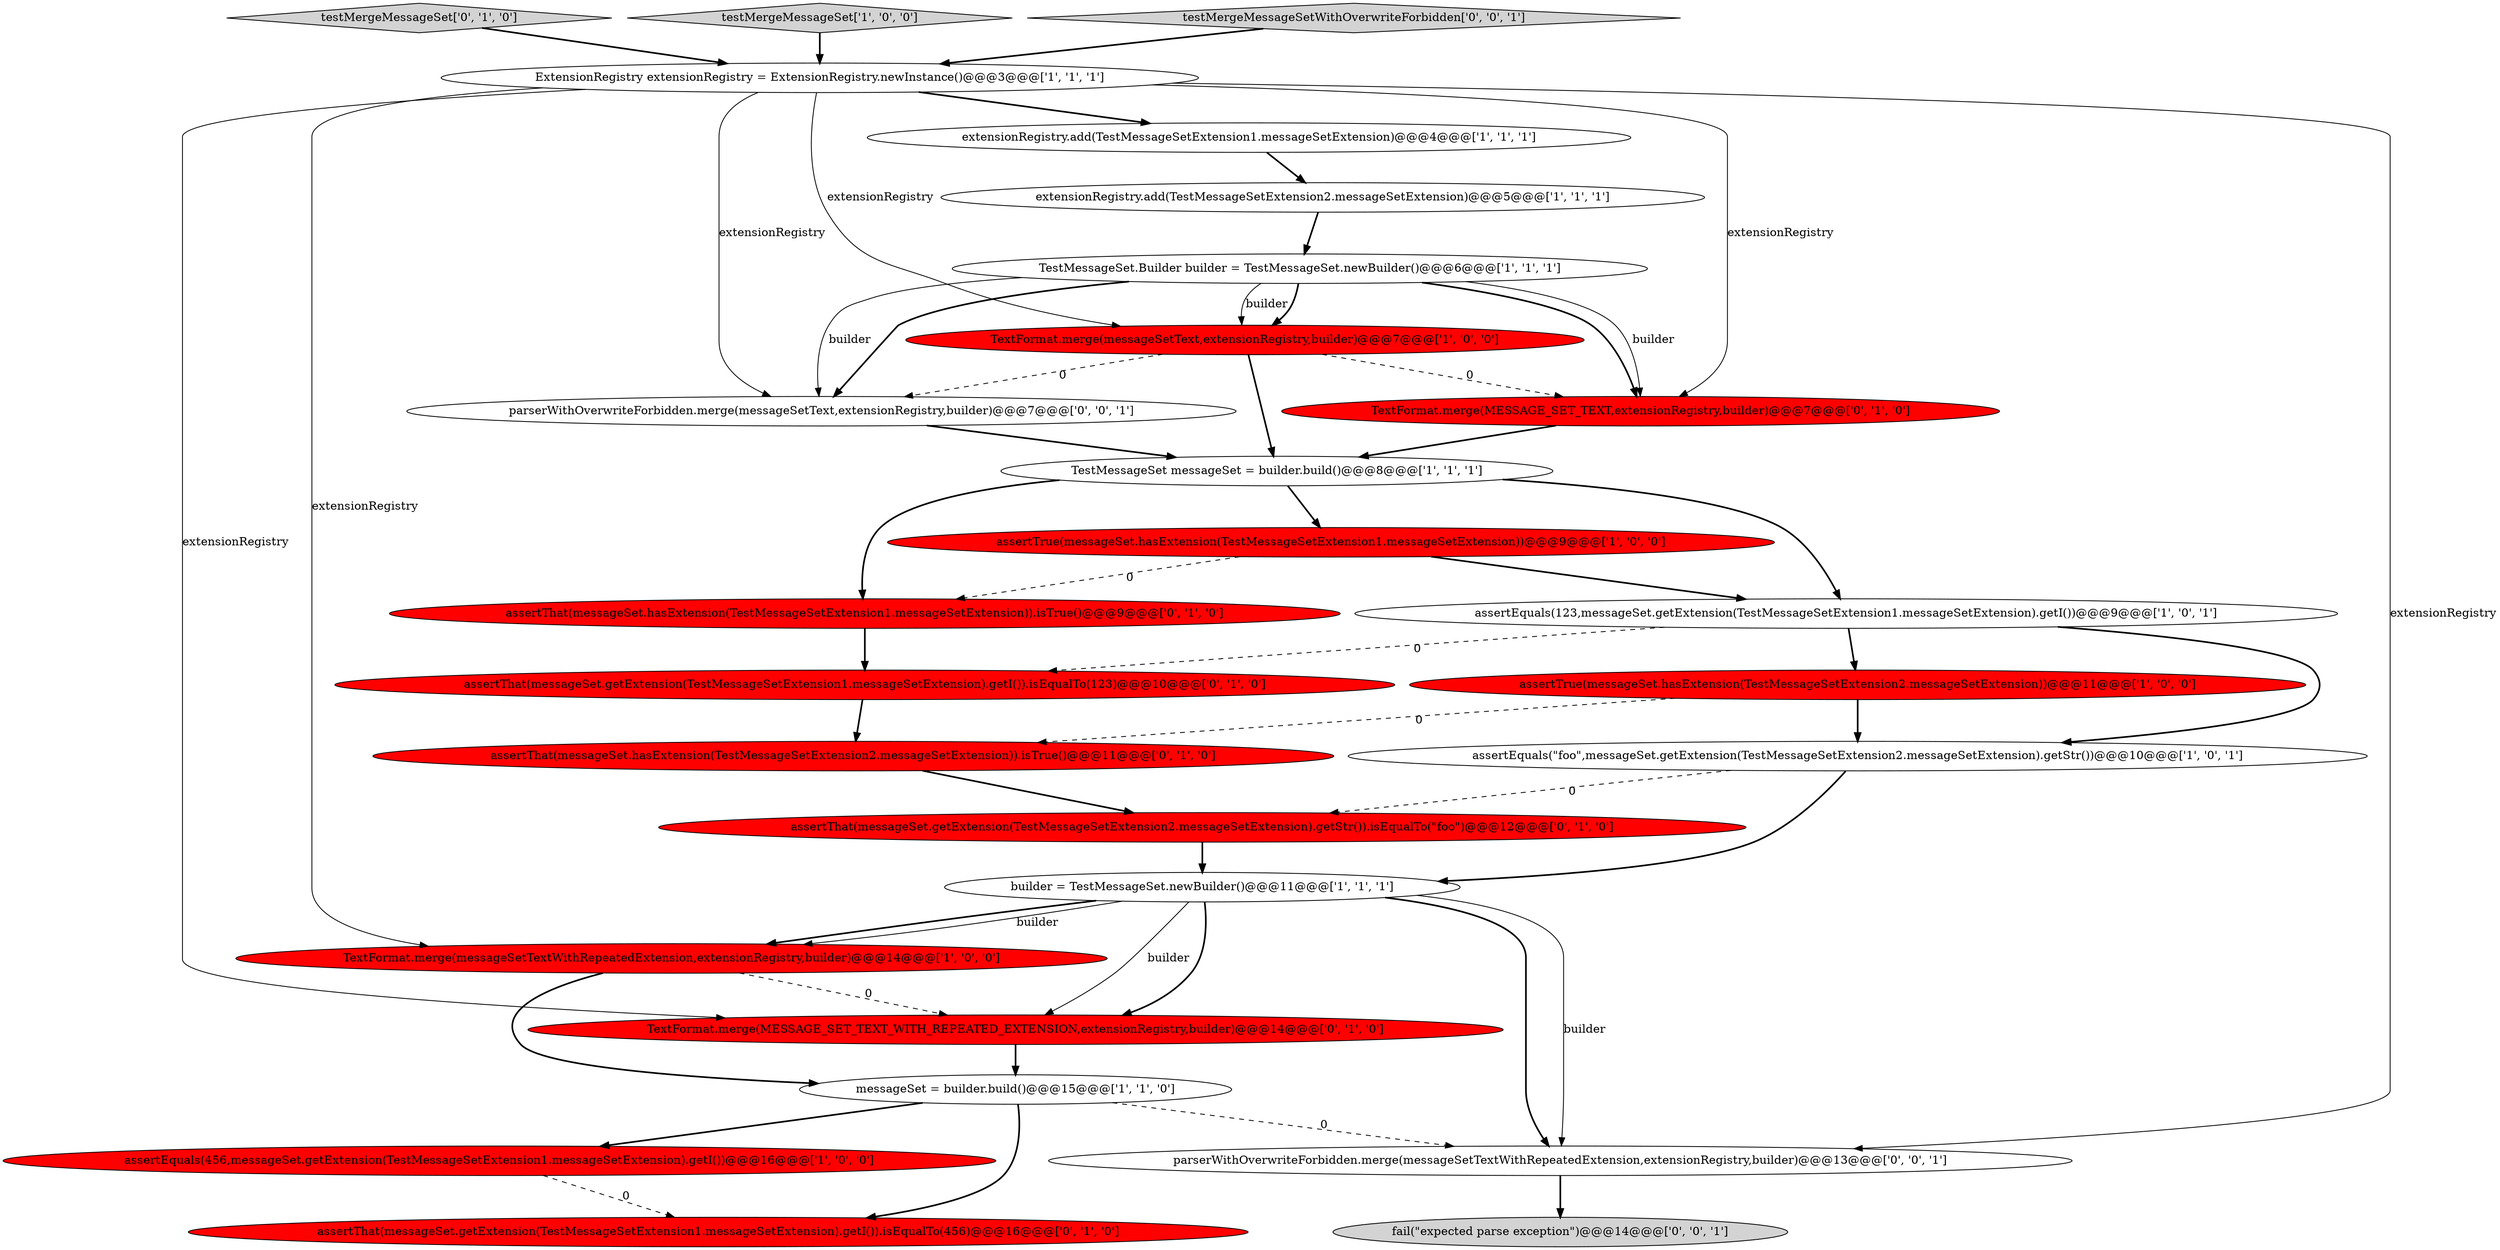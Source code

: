 digraph {
3 [style = filled, label = "builder = TestMessageSet.newBuilder()@@@11@@@['1', '1', '1']", fillcolor = white, shape = ellipse image = "AAA0AAABBB1BBB"];
14 [style = filled, label = "TextFormat.merge(messageSetText,extensionRegistry,builder)@@@7@@@['1', '0', '0']", fillcolor = red, shape = ellipse image = "AAA1AAABBB1BBB"];
5 [style = filled, label = "ExtensionRegistry extensionRegistry = ExtensionRegistry.newInstance()@@@3@@@['1', '1', '1']", fillcolor = white, shape = ellipse image = "AAA0AAABBB1BBB"];
26 [style = filled, label = "parserWithOverwriteForbidden.merge(messageSetTextWithRepeatedExtension,extensionRegistry,builder)@@@13@@@['0', '0', '1']", fillcolor = white, shape = ellipse image = "AAA0AAABBB3BBB"];
6 [style = filled, label = "TestMessageSet.Builder builder = TestMessageSet.newBuilder()@@@6@@@['1', '1', '1']", fillcolor = white, shape = ellipse image = "AAA0AAABBB1BBB"];
11 [style = filled, label = "assertTrue(messageSet.hasExtension(TestMessageSetExtension1.messageSetExtension))@@@9@@@['1', '0', '0']", fillcolor = red, shape = ellipse image = "AAA1AAABBB1BBB"];
0 [style = filled, label = "extensionRegistry.add(TestMessageSetExtension1.messageSetExtension)@@@4@@@['1', '1', '1']", fillcolor = white, shape = ellipse image = "AAA0AAABBB1BBB"];
2 [style = filled, label = "extensionRegistry.add(TestMessageSetExtension2.messageSetExtension)@@@5@@@['1', '1', '1']", fillcolor = white, shape = ellipse image = "AAA0AAABBB1BBB"];
12 [style = filled, label = "messageSet = builder.build()@@@15@@@['1', '1', '0']", fillcolor = white, shape = ellipse image = "AAA0AAABBB1BBB"];
21 [style = filled, label = "assertThat(messageSet.getExtension(TestMessageSetExtension1.messageSetExtension).getI()).isEqualTo(456)@@@16@@@['0', '1', '0']", fillcolor = red, shape = ellipse image = "AAA1AAABBB2BBB"];
8 [style = filled, label = "assertTrue(messageSet.hasExtension(TestMessageSetExtension2.messageSetExtension))@@@11@@@['1', '0', '0']", fillcolor = red, shape = ellipse image = "AAA1AAABBB1BBB"];
17 [style = filled, label = "TextFormat.merge(MESSAGE_SET_TEXT,extensionRegistry,builder)@@@7@@@['0', '1', '0']", fillcolor = red, shape = ellipse image = "AAA1AAABBB2BBB"];
10 [style = filled, label = "assertEquals(123,messageSet.getExtension(TestMessageSetExtension1.messageSetExtension).getI())@@@9@@@['1', '0', '1']", fillcolor = white, shape = ellipse image = "AAA0AAABBB1BBB"];
9 [style = filled, label = "assertEquals(\"foo\",messageSet.getExtension(TestMessageSetExtension2.messageSetExtension).getStr())@@@10@@@['1', '0', '1']", fillcolor = white, shape = ellipse image = "AAA0AAABBB1BBB"];
1 [style = filled, label = "assertEquals(456,messageSet.getExtension(TestMessageSetExtension1.messageSetExtension).getI())@@@16@@@['1', '0', '0']", fillcolor = red, shape = ellipse image = "AAA1AAABBB1BBB"];
16 [style = filled, label = "assertThat(messageSet.getExtension(TestMessageSetExtension2.messageSetExtension).getStr()).isEqualTo(\"foo\")@@@12@@@['0', '1', '0']", fillcolor = red, shape = ellipse image = "AAA1AAABBB2BBB"];
13 [style = filled, label = "TextFormat.merge(messageSetTextWithRepeatedExtension,extensionRegistry,builder)@@@14@@@['1', '0', '0']", fillcolor = red, shape = ellipse image = "AAA1AAABBB1BBB"];
7 [style = filled, label = "TestMessageSet messageSet = builder.build()@@@8@@@['1', '1', '1']", fillcolor = white, shape = ellipse image = "AAA0AAABBB1BBB"];
20 [style = filled, label = "testMergeMessageSet['0', '1', '0']", fillcolor = lightgray, shape = diamond image = "AAA0AAABBB2BBB"];
4 [style = filled, label = "testMergeMessageSet['1', '0', '0']", fillcolor = lightgray, shape = diamond image = "AAA0AAABBB1BBB"];
24 [style = filled, label = "testMergeMessageSetWithOverwriteForbidden['0', '0', '1']", fillcolor = lightgray, shape = diamond image = "AAA0AAABBB3BBB"];
15 [style = filled, label = "TextFormat.merge(MESSAGE_SET_TEXT_WITH_REPEATED_EXTENSION,extensionRegistry,builder)@@@14@@@['0', '1', '0']", fillcolor = red, shape = ellipse image = "AAA1AAABBB2BBB"];
18 [style = filled, label = "assertThat(messageSet.hasExtension(TestMessageSetExtension2.messageSetExtension)).isTrue()@@@11@@@['0', '1', '0']", fillcolor = red, shape = ellipse image = "AAA1AAABBB2BBB"];
22 [style = filled, label = "assertThat(messageSet.hasExtension(TestMessageSetExtension1.messageSetExtension)).isTrue()@@@9@@@['0', '1', '0']", fillcolor = red, shape = ellipse image = "AAA1AAABBB2BBB"];
23 [style = filled, label = "parserWithOverwriteForbidden.merge(messageSetText,extensionRegistry,builder)@@@7@@@['0', '0', '1']", fillcolor = white, shape = ellipse image = "AAA0AAABBB3BBB"];
19 [style = filled, label = "assertThat(messageSet.getExtension(TestMessageSetExtension1.messageSetExtension).getI()).isEqualTo(123)@@@10@@@['0', '1', '0']", fillcolor = red, shape = ellipse image = "AAA1AAABBB2BBB"];
25 [style = filled, label = "fail(\"expected parse exception\")@@@14@@@['0', '0', '1']", fillcolor = lightgray, shape = ellipse image = "AAA0AAABBB3BBB"];
6->17 [style = bold, label=""];
16->3 [style = bold, label=""];
6->23 [style = solid, label="builder"];
19->18 [style = bold, label=""];
7->11 [style = bold, label=""];
9->16 [style = dashed, label="0"];
22->19 [style = bold, label=""];
6->17 [style = solid, label="builder"];
7->10 [style = bold, label=""];
2->6 [style = bold, label=""];
12->21 [style = bold, label=""];
6->23 [style = bold, label=""];
10->19 [style = dashed, label="0"];
26->25 [style = bold, label=""];
0->2 [style = bold, label=""];
3->15 [style = solid, label="builder"];
11->22 [style = dashed, label="0"];
3->26 [style = bold, label=""];
3->15 [style = bold, label=""];
5->13 [style = solid, label="extensionRegistry"];
1->21 [style = dashed, label="0"];
5->14 [style = solid, label="extensionRegistry"];
12->1 [style = bold, label=""];
5->23 [style = solid, label="extensionRegistry"];
13->15 [style = dashed, label="0"];
5->26 [style = solid, label="extensionRegistry"];
24->5 [style = bold, label=""];
6->14 [style = solid, label="builder"];
14->7 [style = bold, label=""];
20->5 [style = bold, label=""];
6->14 [style = bold, label=""];
17->7 [style = bold, label=""];
12->26 [style = dashed, label="0"];
5->15 [style = solid, label="extensionRegistry"];
7->22 [style = bold, label=""];
14->23 [style = dashed, label="0"];
13->12 [style = bold, label=""];
5->17 [style = solid, label="extensionRegistry"];
10->8 [style = bold, label=""];
5->0 [style = bold, label=""];
11->10 [style = bold, label=""];
3->26 [style = solid, label="builder"];
8->9 [style = bold, label=""];
3->13 [style = bold, label=""];
9->3 [style = bold, label=""];
14->17 [style = dashed, label="0"];
8->18 [style = dashed, label="0"];
3->13 [style = solid, label="builder"];
15->12 [style = bold, label=""];
23->7 [style = bold, label=""];
10->9 [style = bold, label=""];
4->5 [style = bold, label=""];
18->16 [style = bold, label=""];
}
